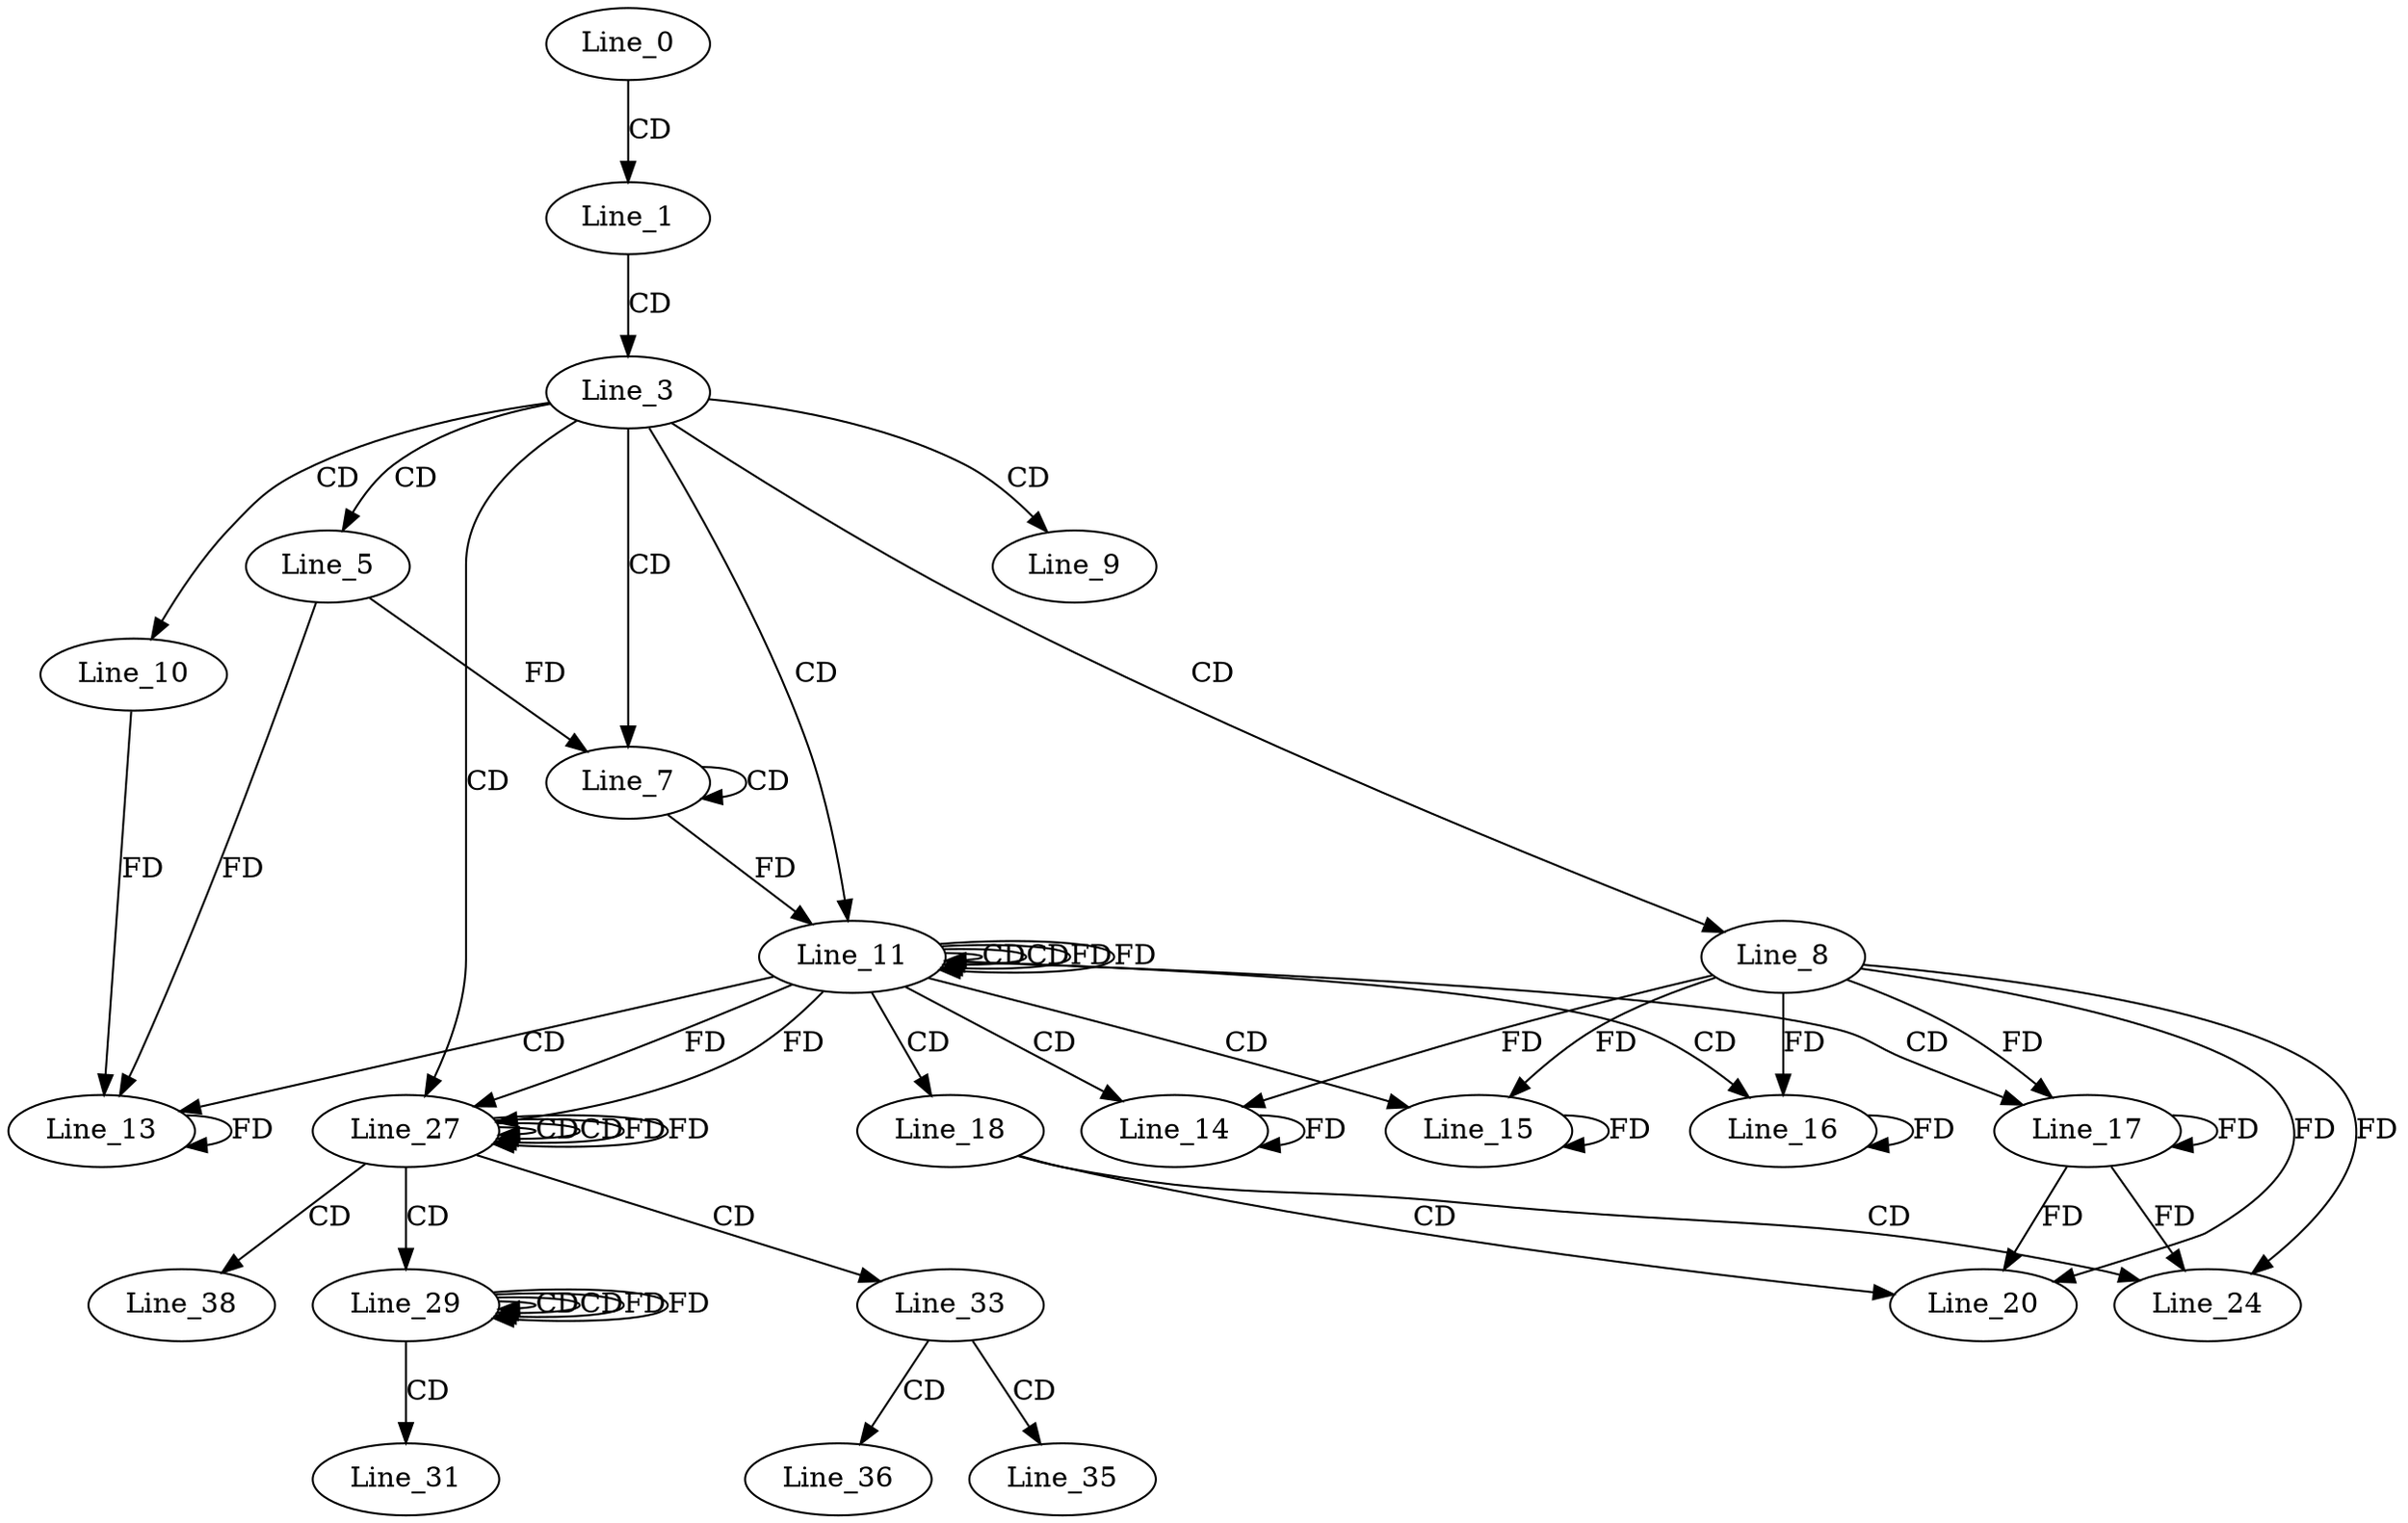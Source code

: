 digraph G {
  Line_0;
  Line_1;
  Line_3;
  Line_5;
  Line_7;
  Line_7;
  Line_7;
  Line_8;
  Line_9;
  Line_10;
  Line_11;
  Line_11;
  Line_11;
  Line_13;
  Line_13;
  Line_13;
  Line_14;
  Line_14;
  Line_15;
  Line_15;
  Line_16;
  Line_16;
  Line_17;
  Line_17;
  Line_18;
  Line_20;
  Line_24;
  Line_27;
  Line_27;
  Line_27;
  Line_29;
  Line_29;
  Line_29;
  Line_31;
  Line_33;
  Line_35;
  Line_36;
  Line_38;
  Line_0 -> Line_1 [ label="CD" ];
  Line_1 -> Line_3 [ label="CD" ];
  Line_3 -> Line_5 [ label="CD" ];
  Line_3 -> Line_7 [ label="CD" ];
  Line_7 -> Line_7 [ label="CD" ];
  Line_5 -> Line_7 [ label="FD" ];
  Line_3 -> Line_8 [ label="CD" ];
  Line_3 -> Line_9 [ label="CD" ];
  Line_3 -> Line_10 [ label="CD" ];
  Line_3 -> Line_11 [ label="CD" ];
  Line_11 -> Line_11 [ label="CD" ];
  Line_7 -> Line_11 [ label="FD" ];
  Line_11 -> Line_11 [ label="CD" ];
  Line_11 -> Line_11 [ label="FD" ];
  Line_11 -> Line_13 [ label="CD" ];
  Line_13 -> Line_13 [ label="FD" ];
  Line_10 -> Line_13 [ label="FD" ];
  Line_5 -> Line_13 [ label="FD" ];
  Line_11 -> Line_14 [ label="CD" ];
  Line_14 -> Line_14 [ label="FD" ];
  Line_8 -> Line_14 [ label="FD" ];
  Line_11 -> Line_15 [ label="CD" ];
  Line_15 -> Line_15 [ label="FD" ];
  Line_8 -> Line_15 [ label="FD" ];
  Line_11 -> Line_16 [ label="CD" ];
  Line_16 -> Line_16 [ label="FD" ];
  Line_8 -> Line_16 [ label="FD" ];
  Line_11 -> Line_17 [ label="CD" ];
  Line_17 -> Line_17 [ label="FD" ];
  Line_8 -> Line_17 [ label="FD" ];
  Line_11 -> Line_18 [ label="CD" ];
  Line_18 -> Line_20 [ label="CD" ];
  Line_17 -> Line_20 [ label="FD" ];
  Line_8 -> Line_20 [ label="FD" ];
  Line_18 -> Line_24 [ label="CD" ];
  Line_17 -> Line_24 [ label="FD" ];
  Line_8 -> Line_24 [ label="FD" ];
  Line_3 -> Line_27 [ label="CD" ];
  Line_27 -> Line_27 [ label="CD" ];
  Line_11 -> Line_27 [ label="FD" ];
  Line_27 -> Line_27 [ label="CD" ];
  Line_27 -> Line_27 [ label="FD" ];
  Line_11 -> Line_27 [ label="FD" ];
  Line_27 -> Line_29 [ label="CD" ];
  Line_29 -> Line_29 [ label="CD" ];
  Line_29 -> Line_29 [ label="CD" ];
  Line_29 -> Line_29 [ label="FD" ];
  Line_29 -> Line_31 [ label="CD" ];
  Line_27 -> Line_33 [ label="CD" ];
  Line_33 -> Line_35 [ label="CD" ];
  Line_33 -> Line_36 [ label="CD" ];
  Line_27 -> Line_38 [ label="CD" ];
  Line_11 -> Line_11 [ label="FD" ];
  Line_27 -> Line_27 [ label="FD" ];
  Line_29 -> Line_29 [ label="FD" ];
}
